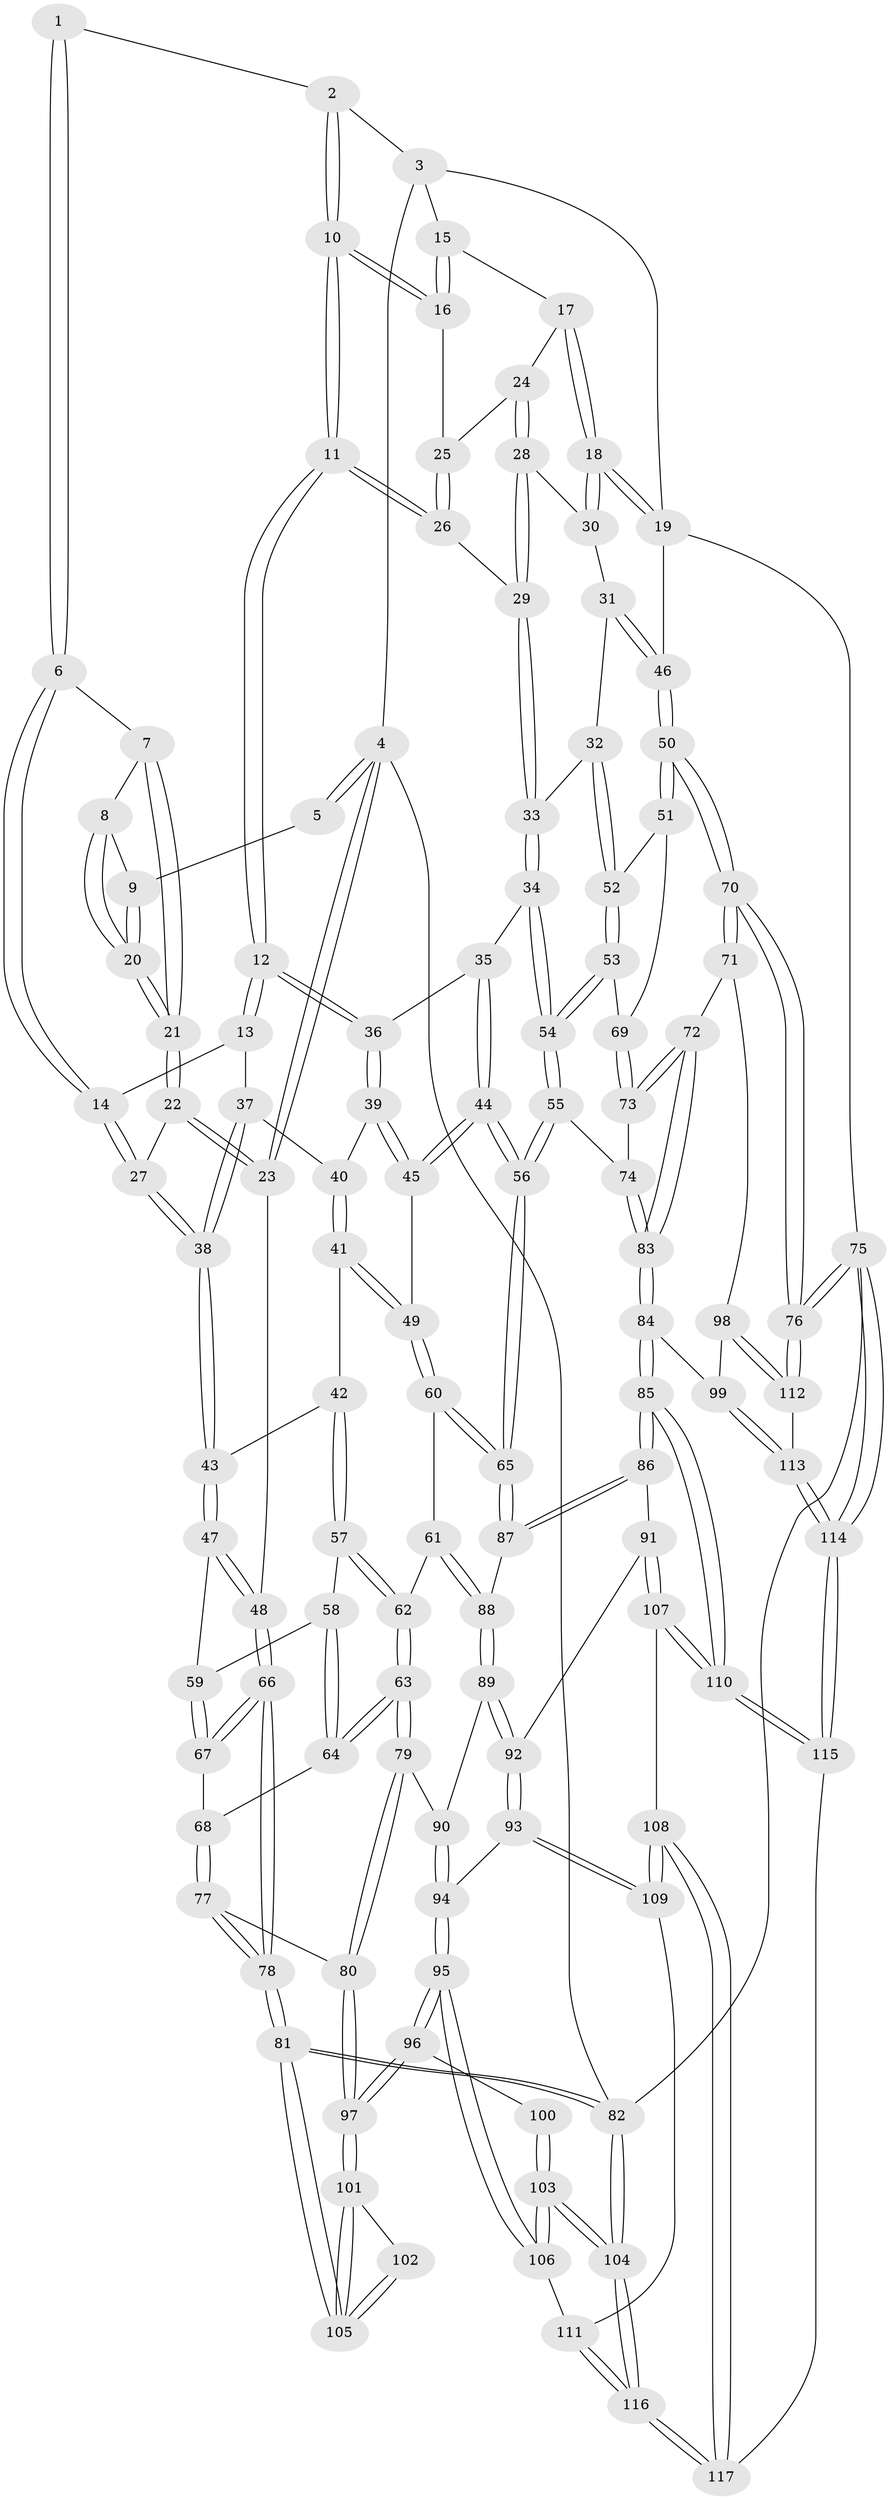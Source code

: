 // Generated by graph-tools (version 1.1) at 2025/17/03/09/25 04:17:19]
// undirected, 117 vertices, 289 edges
graph export_dot {
graph [start="1"]
  node [color=gray90,style=filled];
  1 [pos="+0.40011952455620514+0"];
  2 [pos="+0.5848646148140081+0"];
  3 [pos="+0.8213408584932362+0"];
  4 [pos="+0+0"];
  5 [pos="+0.1341351033932625+0"];
  6 [pos="+0.3722743650670042+0.10371525399677692"];
  7 [pos="+0.33482891332866177+0.09807116740167514"];
  8 [pos="+0.30838472498740604+0.08095310633893939"];
  9 [pos="+0.17081154157592285+0"];
  10 [pos="+0.5721918605110747+0.14259152442141634"];
  11 [pos="+0.5447651807812431+0.1926380036169581"];
  12 [pos="+0.5367478062251457+0.19840620329329414"];
  13 [pos="+0.45461549472029417+0.1857080375779035"];
  14 [pos="+0.41311212208388326+0.15477306489477743"];
  15 [pos="+0.8270809564853744+0"];
  16 [pos="+0.7552166313191069+0.08719838145020639"];
  17 [pos="+0.895706913230001+0.0442536760075914"];
  18 [pos="+1+0.18834623981302345"];
  19 [pos="+1+0.1921491107530203"];
  20 [pos="+0.12968680451268533+0.11569514882332765"];
  21 [pos="+0.09392462693247382+0.21648432883626959"];
  22 [pos="+0.0786229967555309+0.24080236759587792"];
  23 [pos="+0+0.20416542291312398"];
  24 [pos="+0.8729959884904543+0.1935896700170843"];
  25 [pos="+0.7967504303015387+0.1478310334643388"];
  26 [pos="+0.6971136784901646+0.2445285041955438"];
  27 [pos="+0.1151764471262342+0.27650897608698083"];
  28 [pos="+0.8809595346182705+0.20632862037358063"];
  29 [pos="+0.719842997720892+0.26278707779373983"];
  30 [pos="+0.8965630904819292+0.2199044979796402"];
  31 [pos="+0.8555761530121424+0.3489762971729659"];
  32 [pos="+0.8377811748314693+0.37081643792249386"];
  33 [pos="+0.7803748823394392+0.3881376950137842"];
  34 [pos="+0.7542686163948409+0.4179934222707026"];
  35 [pos="+0.6133123334971786+0.34667562805280044"];
  36 [pos="+0.5405720728286291+0.2525933153364858"];
  37 [pos="+0.3609231797358341+0.2867238632450031"];
  38 [pos="+0.16293775773153757+0.3454653920957476"];
  39 [pos="+0.489299535617773+0.38753193023845295"];
  40 [pos="+0.3754630458746552+0.3599035893488847"];
  41 [pos="+0.3209785851726229+0.47380621394887784"];
  42 [pos="+0.3113496342762538+0.4709061151930451"];
  43 [pos="+0.17107998635166044+0.3792423754773321"];
  44 [pos="+0.5916955147662312+0.5257750197627573"];
  45 [pos="+0.48467141294522126+0.44028399869959506"];
  46 [pos="+1+0.3837524981673576"];
  47 [pos="+0.12256254512359602+0.47659339202109147"];
  48 [pos="+0+0.4815286285106656"];
  49 [pos="+0.3593952625981255+0.5008778879736507"];
  50 [pos="+1+0.48244308766190924"];
  51 [pos="+1+0.5102500291823412"];
  52 [pos="+0.9416468406552178+0.4796834826944239"];
  53 [pos="+0.7633493369868223+0.5456889050807738"];
  54 [pos="+0.7156647568869008+0.5479844474344178"];
  55 [pos="+0.6907282483634934+0.5777082339675741"];
  56 [pos="+0.64301706599518+0.5942266400858754"];
  57 [pos="+0.24248699611283098+0.5597352640925953"];
  58 [pos="+0.18660151759896015+0.570764573267441"];
  59 [pos="+0.11738037474699119+0.5348721457317055"];
  60 [pos="+0.35969468096842605+0.5023679305817869"];
  61 [pos="+0.36568404691810064+0.6493080299065676"];
  62 [pos="+0.274682771005818+0.6684753713242669"];
  63 [pos="+0.2505050845720179+0.679911283579949"];
  64 [pos="+0.22596159075866168+0.6447669322987121"];
  65 [pos="+0.617837924566102+0.6284429043037345"];
  66 [pos="+0+0.6510888034270919"];
  67 [pos="+0.09074600194870237+0.5793203538584023"];
  68 [pos="+0.09327354488777317+0.5859953020825881"];
  69 [pos="+0.9319388878990459+0.5837095070020198"];
  70 [pos="+1+0.7433108706601014"];
  71 [pos="+0.9731215281822656+0.7558935111941167"];
  72 [pos="+0.9672481722069916+0.7542865617006566"];
  73 [pos="+0.9174806680371309+0.6316670617629222"];
  74 [pos="+0.7889695885097161+0.6584183211169283"];
  75 [pos="+1+1"];
  76 [pos="+1+0.9995323617463823"];
  77 [pos="+0.12978088156753506+0.7095119812219377"];
  78 [pos="+0+0.668442103032866"];
  79 [pos="+0.1907614690681133+0.7438442568699902"];
  80 [pos="+0.16924311576620069+0.7580013597549156"];
  81 [pos="+0+0.7317936305458289"];
  82 [pos="+0+1"];
  83 [pos="+0.8472377404108556+0.7814497673692542"];
  84 [pos="+0.7832887231004989+0.872536302256628"];
  85 [pos="+0.7661694520781471+0.8804360245376784"];
  86 [pos="+0.6072339886531579+0.6778631146316225"];
  87 [pos="+0.6090847137894682+0.6434497569030192"];
  88 [pos="+0.3662432764003345+0.6497575375892573"];
  89 [pos="+0.38854115195810013+0.7676529183571322"];
  90 [pos="+0.31729712617585576+0.7864938399265747"];
  91 [pos="+0.5223135242565297+0.8190517576405129"];
  92 [pos="+0.41168074268697125+0.8007207660417098"];
  93 [pos="+0.362769265243876+0.8787022912904005"];
  94 [pos="+0.28948221260263357+0.8576587346393897"];
  95 [pos="+0.18769926814559043+0.8670745615785367"];
  96 [pos="+0.16506776834126677+0.7926601522117075"];
  97 [pos="+0.16372665602069486+0.7772436844545949"];
  98 [pos="+0.9466867132462147+0.9102476208765778"];
  99 [pos="+0.8821422731605618+0.9183299193421052"];
  100 [pos="+0.04395229726022484+0.8571942744284109"];
  101 [pos="+0.1595198157325731+0.7773827735552604"];
  102 [pos="+0.015498550078928992+0.827595364531139"];
  103 [pos="+0+1"];
  104 [pos="+0+1"];
  105 [pos="+0+0.7661935356229858"];
  106 [pos="+0.18342916204466989+0.8949316921217381"];
  107 [pos="+0.5299738672224281+0.8462449376030821"];
  108 [pos="+0.4833119372171529+0.9758956332755199"];
  109 [pos="+0.36933193011321036+0.920886527509724"];
  110 [pos="+0.7227281201211585+0.9446322088479459"];
  111 [pos="+0.3150842142959678+0.975669897545337"];
  112 [pos="+0.9880880387608099+0.93572907539621"];
  113 [pos="+0.9115083276008022+1"];
  114 [pos="+0.86924429109997+1"];
  115 [pos="+0.6746006819316652+1"];
  116 [pos="+0.3167599062404546+1"];
  117 [pos="+0.5511288631669609+1"];
  1 -- 2;
  1 -- 6;
  1 -- 6;
  2 -- 3;
  2 -- 10;
  2 -- 10;
  3 -- 4;
  3 -- 15;
  3 -- 19;
  4 -- 5;
  4 -- 5;
  4 -- 23;
  4 -- 23;
  4 -- 82;
  5 -- 9;
  6 -- 7;
  6 -- 14;
  6 -- 14;
  7 -- 8;
  7 -- 21;
  7 -- 21;
  8 -- 9;
  8 -- 20;
  8 -- 20;
  9 -- 20;
  9 -- 20;
  10 -- 11;
  10 -- 11;
  10 -- 16;
  10 -- 16;
  11 -- 12;
  11 -- 12;
  11 -- 26;
  11 -- 26;
  12 -- 13;
  12 -- 13;
  12 -- 36;
  12 -- 36;
  13 -- 14;
  13 -- 37;
  14 -- 27;
  14 -- 27;
  15 -- 16;
  15 -- 16;
  15 -- 17;
  16 -- 25;
  17 -- 18;
  17 -- 18;
  17 -- 24;
  18 -- 19;
  18 -- 19;
  18 -- 30;
  18 -- 30;
  19 -- 46;
  19 -- 75;
  20 -- 21;
  20 -- 21;
  21 -- 22;
  21 -- 22;
  22 -- 23;
  22 -- 23;
  22 -- 27;
  23 -- 48;
  24 -- 25;
  24 -- 28;
  24 -- 28;
  25 -- 26;
  25 -- 26;
  26 -- 29;
  27 -- 38;
  27 -- 38;
  28 -- 29;
  28 -- 29;
  28 -- 30;
  29 -- 33;
  29 -- 33;
  30 -- 31;
  31 -- 32;
  31 -- 46;
  31 -- 46;
  32 -- 33;
  32 -- 52;
  32 -- 52;
  33 -- 34;
  33 -- 34;
  34 -- 35;
  34 -- 54;
  34 -- 54;
  35 -- 36;
  35 -- 44;
  35 -- 44;
  36 -- 39;
  36 -- 39;
  37 -- 38;
  37 -- 38;
  37 -- 40;
  38 -- 43;
  38 -- 43;
  39 -- 40;
  39 -- 45;
  39 -- 45;
  40 -- 41;
  40 -- 41;
  41 -- 42;
  41 -- 49;
  41 -- 49;
  42 -- 43;
  42 -- 57;
  42 -- 57;
  43 -- 47;
  43 -- 47;
  44 -- 45;
  44 -- 45;
  44 -- 56;
  44 -- 56;
  45 -- 49;
  46 -- 50;
  46 -- 50;
  47 -- 48;
  47 -- 48;
  47 -- 59;
  48 -- 66;
  48 -- 66;
  49 -- 60;
  49 -- 60;
  50 -- 51;
  50 -- 51;
  50 -- 70;
  50 -- 70;
  51 -- 52;
  51 -- 69;
  52 -- 53;
  52 -- 53;
  53 -- 54;
  53 -- 54;
  53 -- 69;
  54 -- 55;
  54 -- 55;
  55 -- 56;
  55 -- 56;
  55 -- 74;
  56 -- 65;
  56 -- 65;
  57 -- 58;
  57 -- 62;
  57 -- 62;
  58 -- 59;
  58 -- 64;
  58 -- 64;
  59 -- 67;
  59 -- 67;
  60 -- 61;
  60 -- 65;
  60 -- 65;
  61 -- 62;
  61 -- 88;
  61 -- 88;
  62 -- 63;
  62 -- 63;
  63 -- 64;
  63 -- 64;
  63 -- 79;
  63 -- 79;
  64 -- 68;
  65 -- 87;
  65 -- 87;
  66 -- 67;
  66 -- 67;
  66 -- 78;
  66 -- 78;
  67 -- 68;
  68 -- 77;
  68 -- 77;
  69 -- 73;
  69 -- 73;
  70 -- 71;
  70 -- 71;
  70 -- 76;
  70 -- 76;
  71 -- 72;
  71 -- 98;
  72 -- 73;
  72 -- 73;
  72 -- 83;
  72 -- 83;
  73 -- 74;
  74 -- 83;
  74 -- 83;
  75 -- 76;
  75 -- 76;
  75 -- 114;
  75 -- 114;
  75 -- 82;
  76 -- 112;
  76 -- 112;
  77 -- 78;
  77 -- 78;
  77 -- 80;
  78 -- 81;
  78 -- 81;
  79 -- 80;
  79 -- 80;
  79 -- 90;
  80 -- 97;
  80 -- 97;
  81 -- 82;
  81 -- 82;
  81 -- 105;
  81 -- 105;
  82 -- 104;
  82 -- 104;
  83 -- 84;
  83 -- 84;
  84 -- 85;
  84 -- 85;
  84 -- 99;
  85 -- 86;
  85 -- 86;
  85 -- 110;
  85 -- 110;
  86 -- 87;
  86 -- 87;
  86 -- 91;
  87 -- 88;
  88 -- 89;
  88 -- 89;
  89 -- 90;
  89 -- 92;
  89 -- 92;
  90 -- 94;
  90 -- 94;
  91 -- 92;
  91 -- 107;
  91 -- 107;
  92 -- 93;
  92 -- 93;
  93 -- 94;
  93 -- 109;
  93 -- 109;
  94 -- 95;
  94 -- 95;
  95 -- 96;
  95 -- 96;
  95 -- 106;
  95 -- 106;
  96 -- 97;
  96 -- 97;
  96 -- 100;
  97 -- 101;
  97 -- 101;
  98 -- 99;
  98 -- 112;
  98 -- 112;
  99 -- 113;
  99 -- 113;
  100 -- 103;
  100 -- 103;
  101 -- 102;
  101 -- 105;
  101 -- 105;
  102 -- 105;
  102 -- 105;
  103 -- 104;
  103 -- 104;
  103 -- 106;
  103 -- 106;
  104 -- 116;
  104 -- 116;
  106 -- 111;
  107 -- 108;
  107 -- 110;
  107 -- 110;
  108 -- 109;
  108 -- 109;
  108 -- 117;
  108 -- 117;
  109 -- 111;
  110 -- 115;
  110 -- 115;
  111 -- 116;
  111 -- 116;
  112 -- 113;
  113 -- 114;
  113 -- 114;
  114 -- 115;
  114 -- 115;
  115 -- 117;
  116 -- 117;
  116 -- 117;
}
